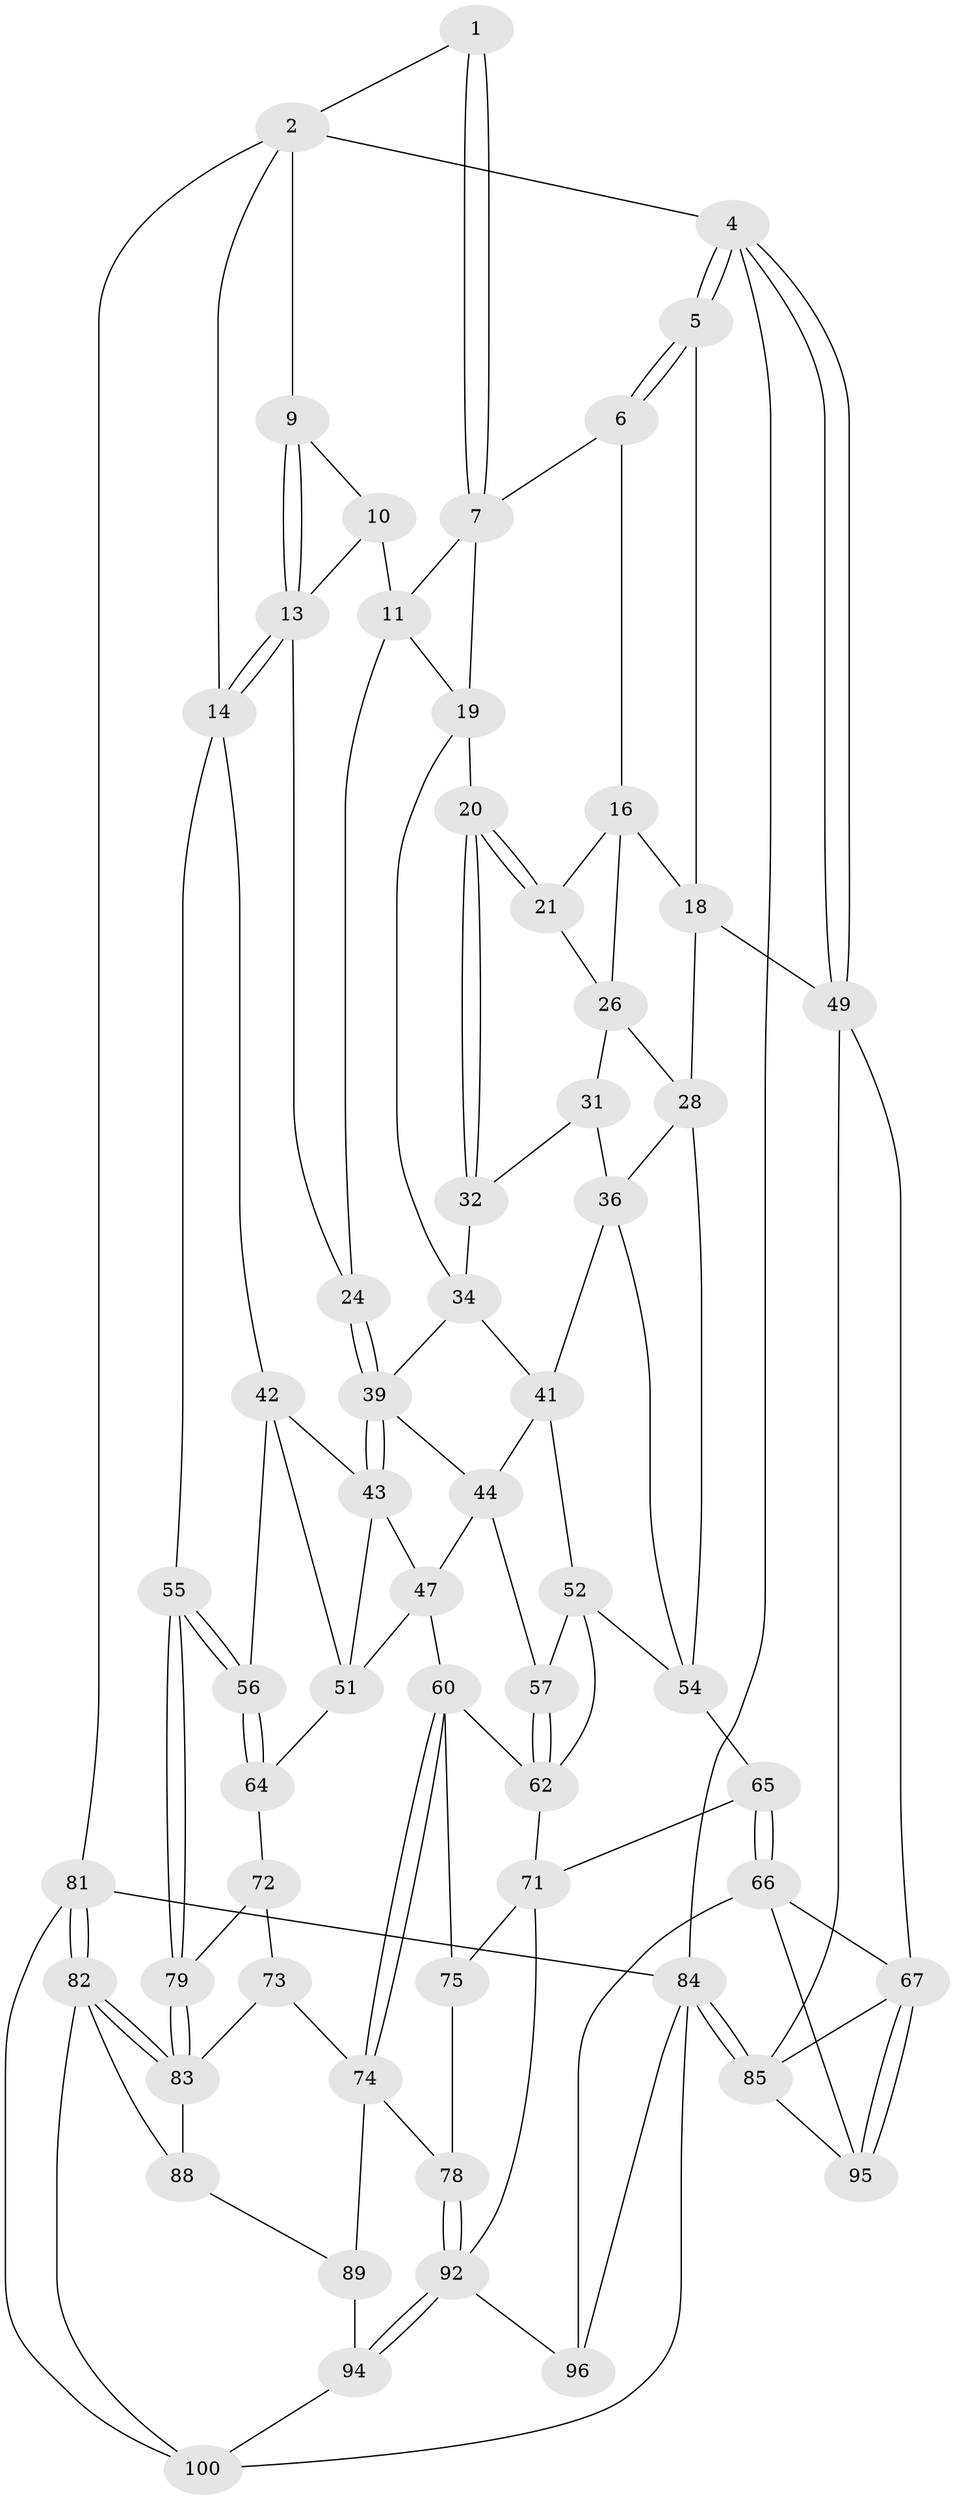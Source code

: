 // original degree distribution, {3: 0.029411764705882353, 4: 0.19607843137254902, 5: 0.5784313725490197, 6: 0.19607843137254902}
// Generated by graph-tools (version 1.1) at 2025/38/02/21/25 10:38:58]
// undirected, 61 vertices, 133 edges
graph export_dot {
graph [start="1"]
  node [color=gray90,style=filled];
  1 [pos="+0.5281965165743436+0"];
  2 [pos="+0.7220857266450184+0",super="+3"];
  4 [pos="+0+0"];
  5 [pos="+0+0"];
  6 [pos="+0.09070774910959414+0",super="+8"];
  7 [pos="+0.48852066861942606+0",super="+12"];
  9 [pos="+0.7570155815644235+0.09065929797866701"];
  10 [pos="+0.7336323054571882+0.1312535062466019"];
  11 [pos="+0.6768261286191414+0.14982842197333512",super="+25"];
  13 [pos="+0.9590251950913512+0.2339630324573243",super="+23"];
  14 [pos="+1+0.2774515622212414",super="+15"];
  16 [pos="+0.24207987477764273+0.11177518481305952",super="+17"];
  18 [pos="+0.0619534225133804+0.07585735092114604",super="+29"];
  19 [pos="+0.4967159883357386+0.12262683286399666",super="+30"];
  20 [pos="+0.3153262323776224+0.21603402742068706"];
  21 [pos="+0.3133634471574096+0.2147698524219926",super="+22"];
  24 [pos="+0.6942045090396448+0.2939517452708304"];
  26 [pos="+0.18803448193184058+0.25633151676834187",super="+27"];
  28 [pos="+0.02087234534584398+0.41186566060660246",super="+38"];
  31 [pos="+0.2115479812628127+0.25858016559784297",super="+33"];
  32 [pos="+0.32453858937248403+0.2577111685723238"];
  34 [pos="+0.4910586112747899+0.29779555468998475",super="+35"];
  36 [pos="+0.2301676481347169+0.41343754340184596",super="+37"];
  39 [pos="+0.698605347803592+0.310164163820233",super="+40"];
  41 [pos="+0.42027145398053006+0.3851218819611848",super="+45"];
  42 [pos="+0.8345656955569596+0.3731020607168526",super="+50"];
  43 [pos="+0.7803002800207893+0.3898133044059816",super="+46"];
  44 [pos="+0.589225209773807+0.43999977130673745",super="+48"];
  47 [pos="+0.6792963247586921+0.4963554937628562",super="+59"];
  49 [pos="+0+0.44158331039242765",super="+69"];
  51 [pos="+0.7833384007070802+0.5260780516746525",super="+58"];
  52 [pos="+0.43054025600021273+0.5301009983130013",super="+53"];
  54 [pos="+0.3588867533372989+0.5331684766405524",super="+63"];
  55 [pos="+1+0.6259909705953067"];
  56 [pos="+1+0.6237782295802372"];
  57 [pos="+0.5945630792990243+0.567212061853277"];
  60 [pos="+0.6921421779844104+0.6561050002650146",super="+61"];
  62 [pos="+0.6000817528663307+0.6299682929356795",super="+70"];
  64 [pos="+0.8213149921614061+0.6359719821318636"];
  65 [pos="+0.22841751793430518+0.6784645607320559"];
  66 [pos="+0.1885824924929816+0.7169066077166513",super="+97"];
  67 [pos="+0.1531161715353979+0.7218961059428048",super="+68"];
  71 [pos="+0.40528453110306883+0.700359666403951",super="+76"];
  72 [pos="+0.8094219017337597+0.669989612765443",super="+80"];
  73 [pos="+0.7390209482270192+0.7267045394722481",super="+86"];
  74 [pos="+0.721815568450786+0.7212299211686094",super="+77"];
  75 [pos="+0.6012389147948198+0.6853639421483365"];
  78 [pos="+0.6152875527219318+0.7492353934074854"];
  79 [pos="+1+0.752743537919665"];
  81 [pos="+1+1"];
  82 [pos="+1+1",super="+99"];
  83 [pos="+1+1",super="+87"];
  84 [pos="+0+1",super="+102"];
  85 [pos="+0+1",super="+91"];
  88 [pos="+0.7653435457448409+0.8476725422540751"];
  89 [pos="+0.6998790296319461+0.8450956522388695",super="+90"];
  92 [pos="+0.4812275378223481+0.8515924074958948",super="+93"];
  94 [pos="+0.5328445900131331+0.8895578668796458",super="+98"];
  95 [pos="+0.09488170933522375+0.8600102610927736"];
  96 [pos="+0.3068418307414868+0.9614078644109868"];
  100 [pos="+0.6535622655290119+1",super="+101"];
  1 -- 2;
  1 -- 7;
  1 -- 7;
  2 -- 9;
  2 -- 81;
  2 -- 4;
  2 -- 14;
  4 -- 5;
  4 -- 5;
  4 -- 49;
  4 -- 49;
  4 -- 84;
  5 -- 6;
  5 -- 6;
  5 -- 18;
  6 -- 16;
  6 -- 7;
  7 -- 19;
  7 -- 11;
  9 -- 10;
  9 -- 13;
  9 -- 13;
  10 -- 11;
  10 -- 13;
  11 -- 24;
  11 -- 19;
  13 -- 14;
  13 -- 14;
  13 -- 24;
  14 -- 42;
  14 -- 55;
  16 -- 21;
  16 -- 18;
  16 -- 26;
  18 -- 49;
  18 -- 28;
  19 -- 20;
  19 -- 34;
  20 -- 21;
  20 -- 21;
  20 -- 32;
  20 -- 32;
  21 -- 26;
  24 -- 39;
  24 -- 39;
  26 -- 31;
  26 -- 28;
  28 -- 54;
  28 -- 36;
  31 -- 32;
  31 -- 36;
  32 -- 34;
  34 -- 41;
  34 -- 39;
  36 -- 41;
  36 -- 54;
  39 -- 43;
  39 -- 43;
  39 -- 44;
  41 -- 44;
  41 -- 52;
  42 -- 43;
  42 -- 56;
  42 -- 51;
  43 -- 51;
  43 -- 47;
  44 -- 57;
  44 -- 47;
  47 -- 51;
  47 -- 60;
  49 -- 67;
  49 -- 85;
  51 -- 64;
  52 -- 57;
  52 -- 54;
  52 -- 62;
  54 -- 65;
  55 -- 56;
  55 -- 56;
  55 -- 79;
  55 -- 79;
  56 -- 64;
  56 -- 64;
  57 -- 62;
  57 -- 62;
  60 -- 74;
  60 -- 74;
  60 -- 75;
  60 -- 62;
  62 -- 71;
  64 -- 72;
  65 -- 66;
  65 -- 66;
  65 -- 71;
  66 -- 67;
  66 -- 96;
  66 -- 95;
  67 -- 95;
  67 -- 95;
  67 -- 85;
  71 -- 75;
  71 -- 92;
  72 -- 73 [weight=2];
  72 -- 79;
  73 -- 74;
  73 -- 83;
  74 -- 78;
  74 -- 89;
  75 -- 78;
  78 -- 92;
  78 -- 92;
  79 -- 83;
  79 -- 83;
  81 -- 82;
  81 -- 82;
  81 -- 84;
  81 -- 100;
  82 -- 83;
  82 -- 83;
  82 -- 88;
  82 -- 100;
  83 -- 88;
  84 -- 85;
  84 -- 85;
  84 -- 96;
  84 -- 100;
  85 -- 95;
  88 -- 89;
  89 -- 94 [weight=2];
  92 -- 94;
  92 -- 94;
  92 -- 96;
  94 -- 100;
}
